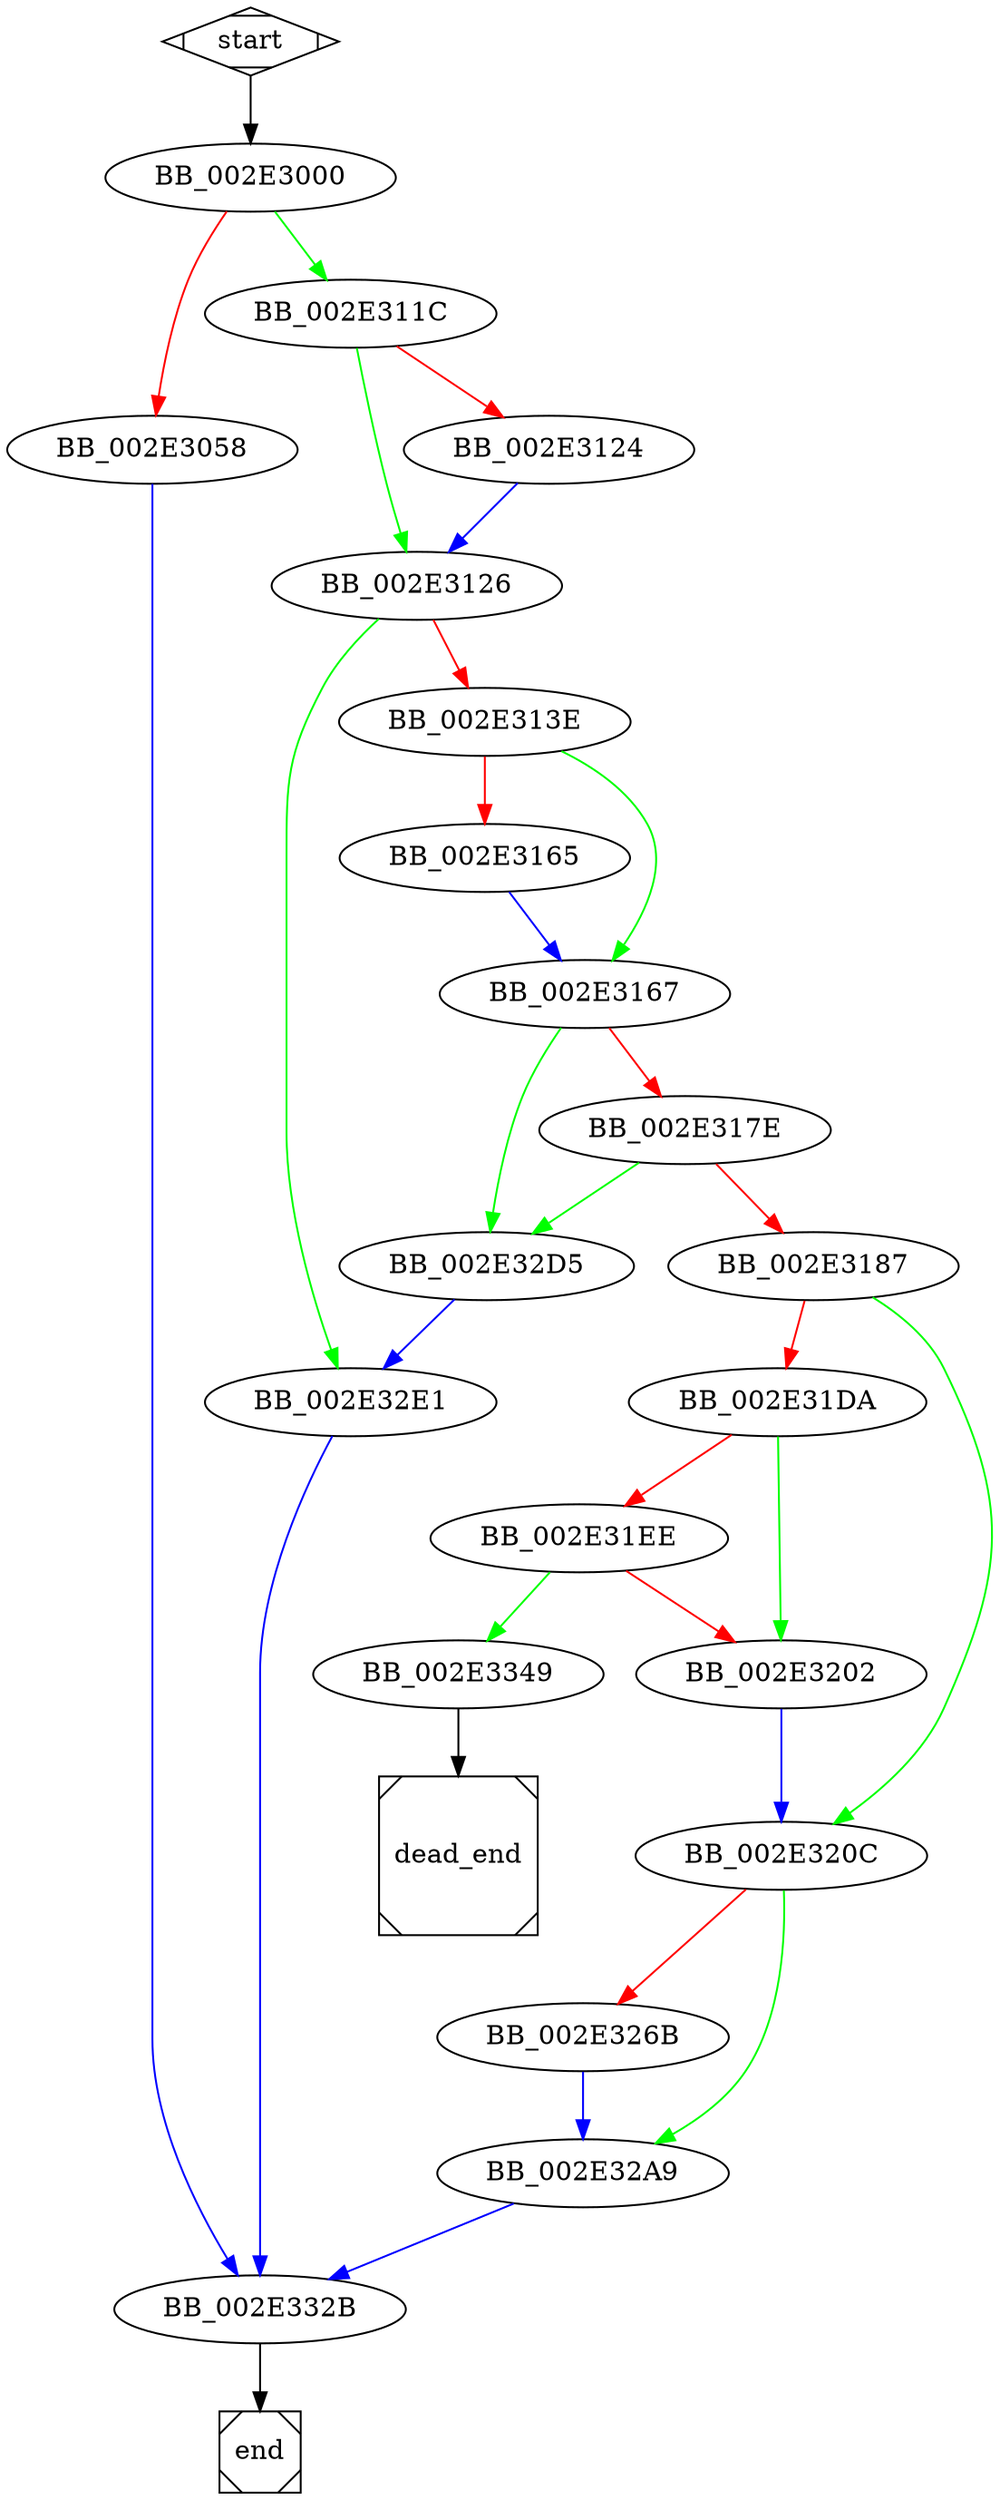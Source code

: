 digraph G {
  start -> BB_002E3000;

  BB_002E3000 -> BB_002E3058 [color=red];
  BB_002E3000 -> BB_002E311C [color=green];
  
  BB_002E3058 -> BB_002E332B [color=blue];
  
  BB_002E311C -> BB_002E3124 [color=red];
  BB_002E311C -> BB_002E3126 [color=green];
  
  BB_002E3124 -> BB_002E3126 [color=blue];
  
  BB_002E3126 -> BB_002E313E [color=red];
  BB_002E3126 -> BB_002E32E1 [color=green];
  
  BB_002E313E -> BB_002E3165 [color=red];
  BB_002E313E -> BB_002E3167 [color=green];
  
  BB_002E3165 -> BB_002E3167 [color=blue];
  
  BB_002E3167 -> BB_002E317E [color=red];
  BB_002E3167 -> BB_002E32D5 [color=green];
  
  BB_002E317E -> BB_002E3187 [color=red];
  BB_002E317E -> BB_002E32D5 [color=green];
  
  BB_002E3187 -> BB_002E31DA [color=red];
  BB_002E3187 -> BB_002E320C [color=green];
  
  BB_002E31DA -> BB_002E31EE [color=red];
  BB_002E31DA -> BB_002E3202 [color=green];
  
  BB_002E31EE -> BB_002E3202 [color=red];
  BB_002E31EE -> BB_002E3349 [color=green];
  
  BB_002E3202 -> BB_002E320C [color=blue];
  
  BB_002E320C -> BB_002E326B [color=red];
  BB_002E320C -> BB_002E32A9 [color=green];
  
  BB_002E326B -> BB_002E32A9 [color=blue];
  
  BB_002E32A9 -> BB_002E332B [color=blue];
  
  BB_002E32D5 -> BB_002E32E1 [color=blue];
  
  BB_002E32E1 -> BB_002E332B [color=blue];
  
  BB_002E332B -> end;
  
  BB_002E3349 -> dead_end;
  
  start [shape=Mdiamond];
  end [shape=Msquare];
  dead_end [shape=Msquare];
}

